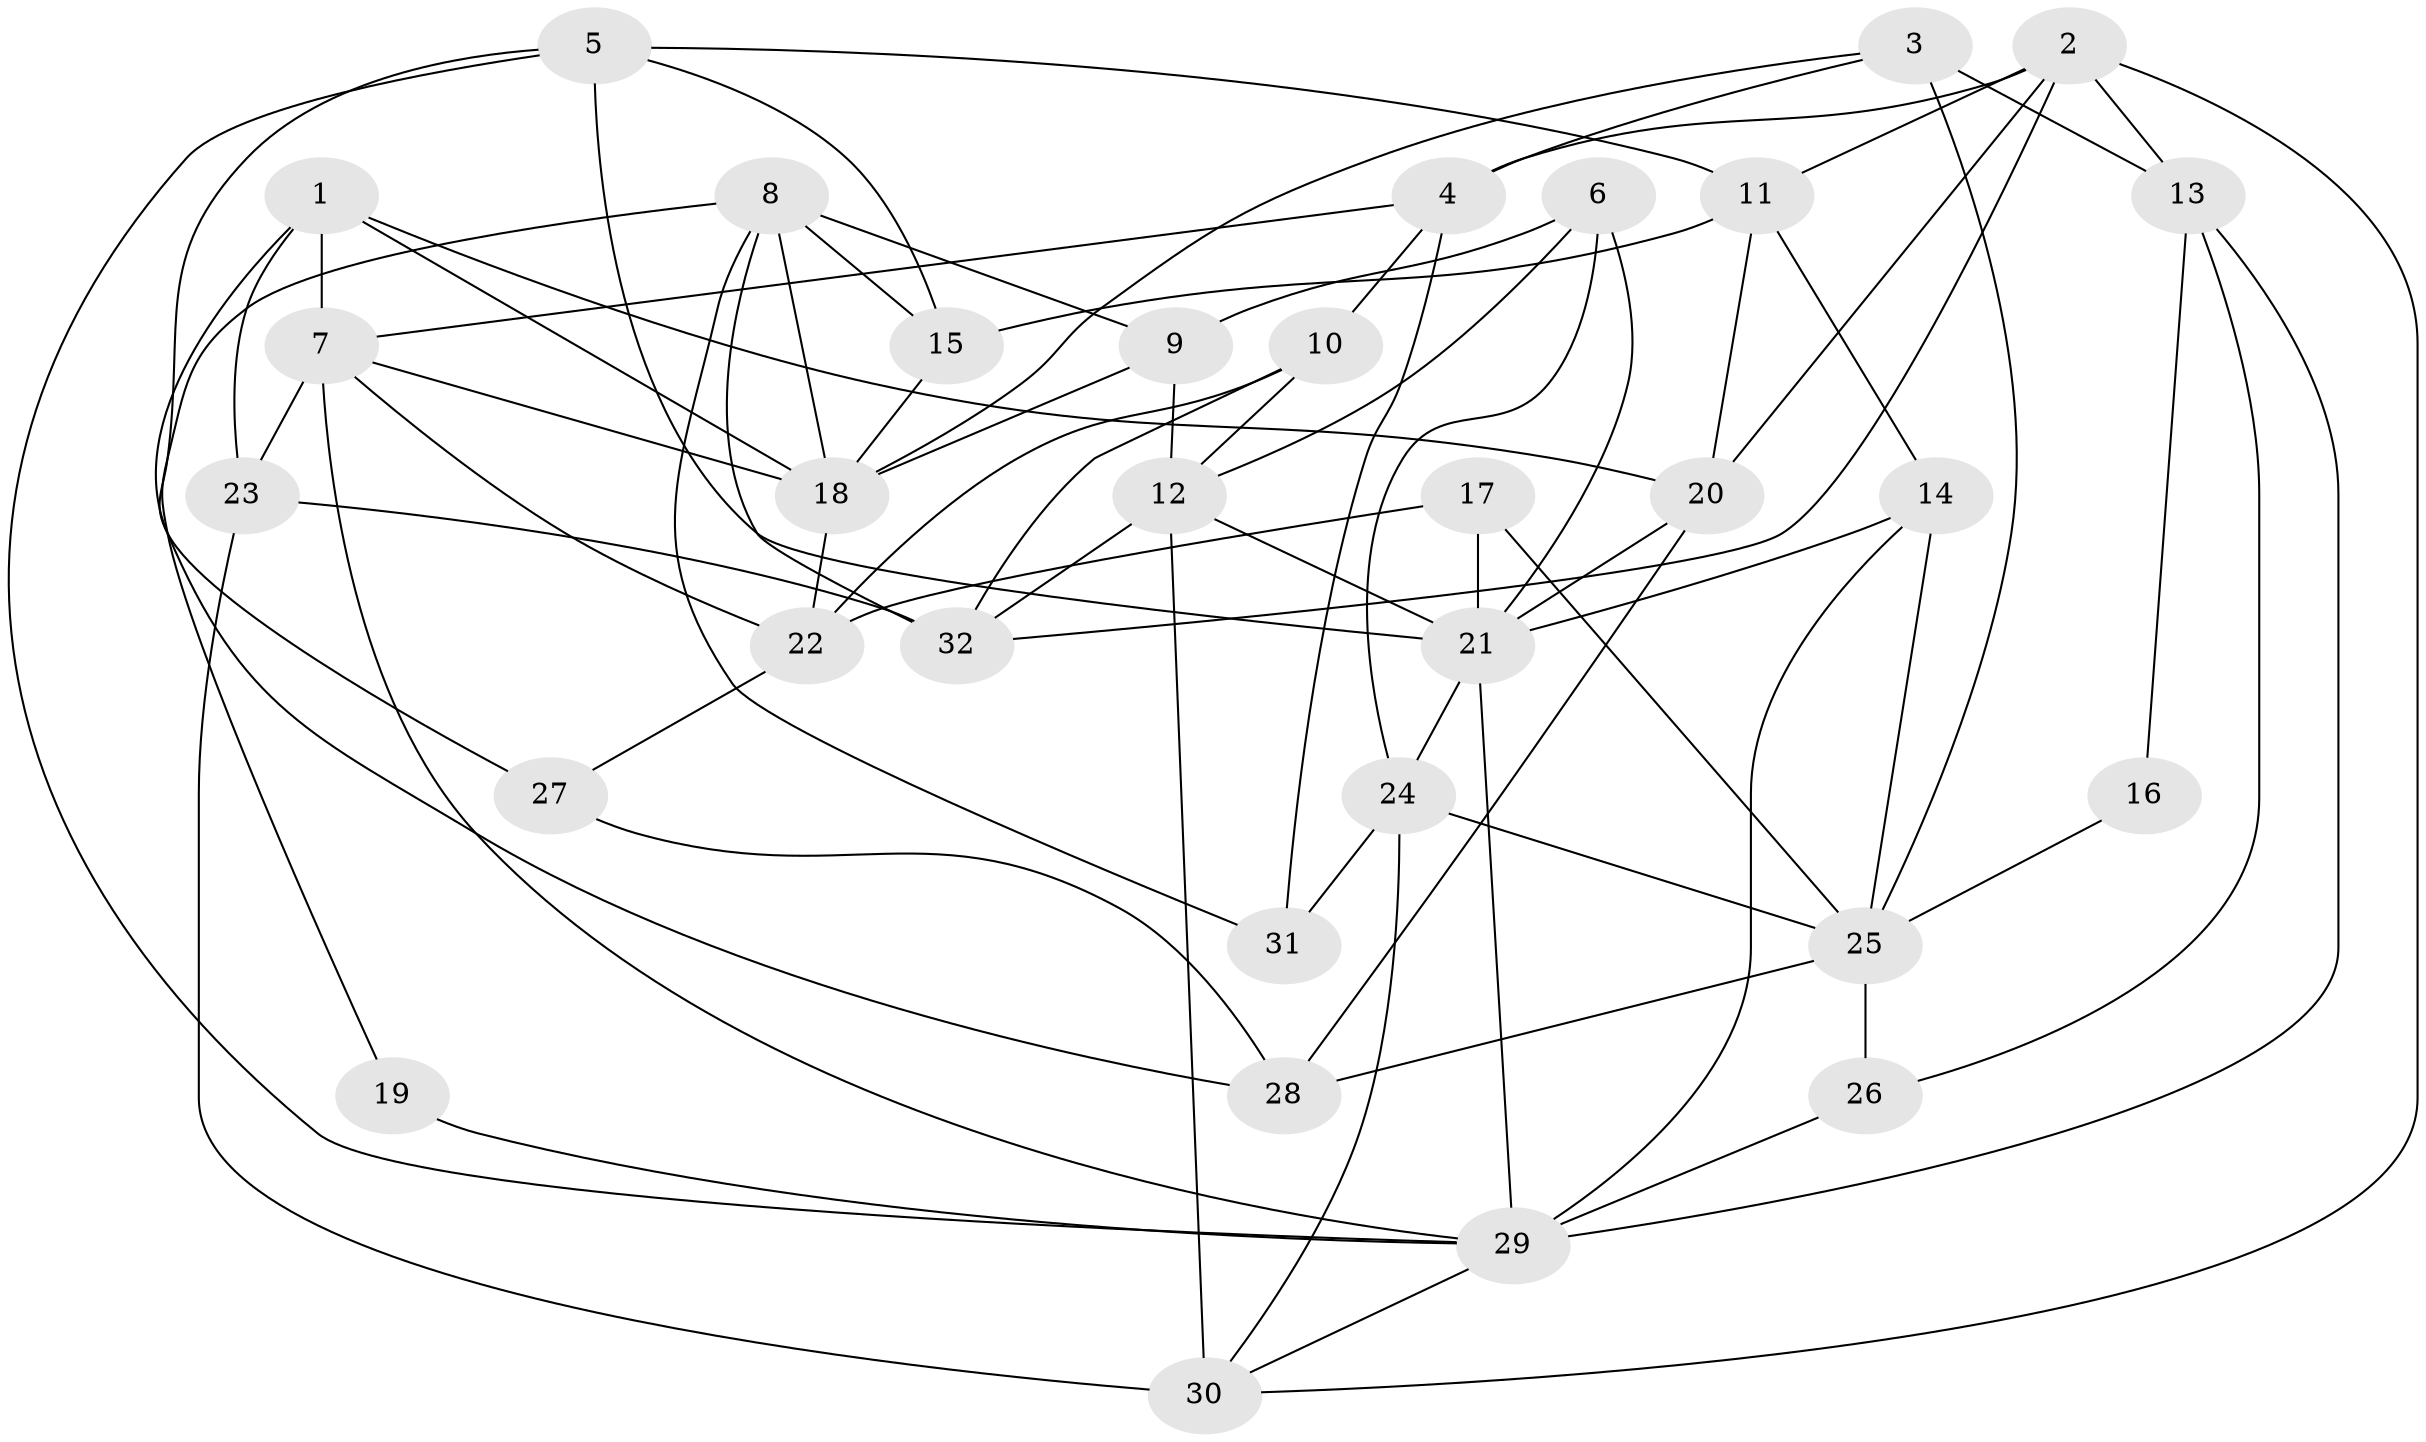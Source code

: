 // original degree distribution, {4: 0.38333333333333336, 3: 0.3, 5: 0.15, 6: 0.1, 2: 0.05, 7: 0.016666666666666666}
// Generated by graph-tools (version 1.1) at 2025/02/03/09/25 03:02:00]
// undirected, 32 vertices, 76 edges
graph export_dot {
graph [start="1"]
  node [color=gray90,style=filled];
  1;
  2;
  3;
  4;
  5;
  6;
  7;
  8;
  9;
  10;
  11;
  12;
  13;
  14;
  15;
  16;
  17;
  18;
  19;
  20;
  21;
  22;
  23;
  24;
  25;
  26;
  27;
  28;
  29;
  30;
  31;
  32;
  1 -- 7 [weight=1.0];
  1 -- 18 [weight=1.0];
  1 -- 20 [weight=1.0];
  1 -- 23 [weight=1.0];
  1 -- 28 [weight=1.0];
  2 -- 4 [weight=1.0];
  2 -- 11 [weight=1.0];
  2 -- 13 [weight=1.0];
  2 -- 20 [weight=2.0];
  2 -- 30 [weight=1.0];
  2 -- 32 [weight=2.0];
  3 -- 4 [weight=1.0];
  3 -- 13 [weight=2.0];
  3 -- 18 [weight=1.0];
  3 -- 25 [weight=2.0];
  4 -- 7 [weight=1.0];
  4 -- 10 [weight=1.0];
  4 -- 31 [weight=1.0];
  5 -- 11 [weight=1.0];
  5 -- 15 [weight=1.0];
  5 -- 21 [weight=1.0];
  5 -- 27 [weight=1.0];
  5 -- 29 [weight=1.0];
  6 -- 9 [weight=1.0];
  6 -- 12 [weight=1.0];
  6 -- 21 [weight=1.0];
  6 -- 24 [weight=1.0];
  7 -- 18 [weight=1.0];
  7 -- 22 [weight=1.0];
  7 -- 23 [weight=2.0];
  7 -- 29 [weight=1.0];
  8 -- 9 [weight=1.0];
  8 -- 15 [weight=1.0];
  8 -- 18 [weight=1.0];
  8 -- 19 [weight=1.0];
  8 -- 31 [weight=1.0];
  8 -- 32 [weight=1.0];
  9 -- 12 [weight=1.0];
  9 -- 18 [weight=1.0];
  10 -- 12 [weight=1.0];
  10 -- 22 [weight=1.0];
  10 -- 32 [weight=1.0];
  11 -- 14 [weight=1.0];
  11 -- 15 [weight=1.0];
  11 -- 20 [weight=1.0];
  12 -- 21 [weight=1.0];
  12 -- 30 [weight=1.0];
  12 -- 32 [weight=1.0];
  13 -- 16 [weight=1.0];
  13 -- 26 [weight=1.0];
  13 -- 29 [weight=1.0];
  14 -- 21 [weight=1.0];
  14 -- 25 [weight=1.0];
  14 -- 29 [weight=1.0];
  15 -- 18 [weight=1.0];
  16 -- 25 [weight=1.0];
  17 -- 21 [weight=2.0];
  17 -- 22 [weight=1.0];
  17 -- 25 [weight=1.0];
  18 -- 22 [weight=1.0];
  19 -- 29 [weight=2.0];
  20 -- 21 [weight=2.0];
  20 -- 28 [weight=2.0];
  21 -- 24 [weight=1.0];
  21 -- 29 [weight=1.0];
  22 -- 27 [weight=1.0];
  23 -- 30 [weight=2.0];
  23 -- 32 [weight=1.0];
  24 -- 25 [weight=1.0];
  24 -- 30 [weight=1.0];
  24 -- 31 [weight=1.0];
  25 -- 26 [weight=1.0];
  25 -- 28 [weight=2.0];
  26 -- 29 [weight=2.0];
  27 -- 28 [weight=1.0];
  29 -- 30 [weight=1.0];
}
